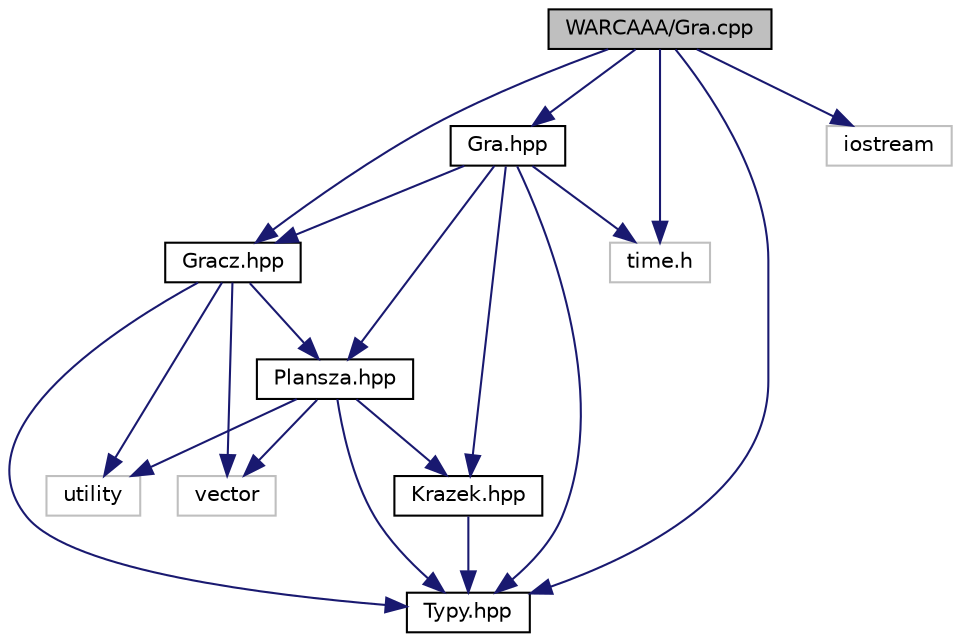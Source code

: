digraph "WARCAAA/Gra.cpp"
{
  edge [fontname="Helvetica",fontsize="10",labelfontname="Helvetica",labelfontsize="10"];
  node [fontname="Helvetica",fontsize="10",shape=record];
  Node1 [label="WARCAAA/Gra.cpp",height=0.2,width=0.4,color="black", fillcolor="grey75", style="filled" fontcolor="black"];
  Node1 -> Node2 [color="midnightblue",fontsize="10",style="solid",fontname="Helvetica"];
  Node2 [label="Gra.hpp",height=0.2,width=0.4,color="black", fillcolor="white", style="filled",URL="$_gra_8hpp.html"];
  Node2 -> Node3 [color="midnightblue",fontsize="10",style="solid",fontname="Helvetica"];
  Node3 [label="Gracz.hpp",height=0.2,width=0.4,color="black", fillcolor="white", style="filled",URL="$_gracz_8hpp.html"];
  Node3 -> Node4 [color="midnightblue",fontsize="10",style="solid",fontname="Helvetica"];
  Node4 [label="Plansza.hpp",height=0.2,width=0.4,color="black", fillcolor="white", style="filled",URL="$_plansza_8hpp.html"];
  Node4 -> Node5 [color="midnightblue",fontsize="10",style="solid",fontname="Helvetica"];
  Node5 [label="Typy.hpp",height=0.2,width=0.4,color="black", fillcolor="white", style="filled",URL="$_typy_8hpp.html"];
  Node4 -> Node6 [color="midnightblue",fontsize="10",style="solid",fontname="Helvetica"];
  Node6 [label="Krazek.hpp",height=0.2,width=0.4,color="black", fillcolor="white", style="filled",URL="$_krazek_8hpp.html"];
  Node6 -> Node5 [color="midnightblue",fontsize="10",style="solid",fontname="Helvetica"];
  Node4 -> Node7 [color="midnightblue",fontsize="10",style="solid",fontname="Helvetica"];
  Node7 [label="vector",height=0.2,width=0.4,color="grey75", fillcolor="white", style="filled"];
  Node4 -> Node8 [color="midnightblue",fontsize="10",style="solid",fontname="Helvetica"];
  Node8 [label="utility",height=0.2,width=0.4,color="grey75", fillcolor="white", style="filled"];
  Node3 -> Node5 [color="midnightblue",fontsize="10",style="solid",fontname="Helvetica"];
  Node3 -> Node7 [color="midnightblue",fontsize="10",style="solid",fontname="Helvetica"];
  Node3 -> Node8 [color="midnightblue",fontsize="10",style="solid",fontname="Helvetica"];
  Node2 -> Node6 [color="midnightblue",fontsize="10",style="solid",fontname="Helvetica"];
  Node2 -> Node4 [color="midnightblue",fontsize="10",style="solid",fontname="Helvetica"];
  Node2 -> Node5 [color="midnightblue",fontsize="10",style="solid",fontname="Helvetica"];
  Node2 -> Node9 [color="midnightblue",fontsize="10",style="solid",fontname="Helvetica"];
  Node9 [label="time.h",height=0.2,width=0.4,color="grey75", fillcolor="white", style="filled"];
  Node1 -> Node3 [color="midnightblue",fontsize="10",style="solid",fontname="Helvetica"];
  Node1 -> Node5 [color="midnightblue",fontsize="10",style="solid",fontname="Helvetica"];
  Node1 -> Node9 [color="midnightblue",fontsize="10",style="solid",fontname="Helvetica"];
  Node1 -> Node10 [color="midnightblue",fontsize="10",style="solid",fontname="Helvetica"];
  Node10 [label="iostream",height=0.2,width=0.4,color="grey75", fillcolor="white", style="filled"];
}
